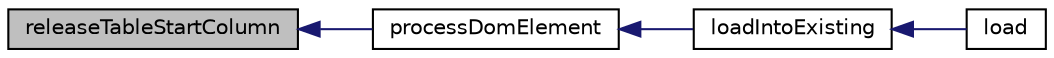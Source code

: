 digraph "releaseTableStartColumn"
{
  edge [fontname="Helvetica",fontsize="10",labelfontname="Helvetica",labelfontsize="10"];
  node [fontname="Helvetica",fontsize="10",shape=record];
  rankdir="LR";
  Node56 [label="releaseTableStartColumn",height=0.2,width=0.4,color="black", fillcolor="grey75", style="filled", fontcolor="black"];
  Node56 -> Node57 [dir="back",color="midnightblue",fontsize="10",style="solid",fontname="Helvetica"];
  Node57 [label="processDomElement",height=0.2,width=0.4,color="black", fillcolor="white", style="filled",URL="$class_p_h_p_excel___reader___h_t_m_l.html#a43e29ca349b548fd5c3750d782caac8e"];
  Node57 -> Node58 [dir="back",color="midnightblue",fontsize="10",style="solid",fontname="Helvetica"];
  Node58 [label="loadIntoExisting",height=0.2,width=0.4,color="black", fillcolor="white", style="filled",URL="$class_p_h_p_excel___reader___h_t_m_l.html#af6c531fcaf9c3c83abf91d6ac048b186"];
  Node58 -> Node59 [dir="back",color="midnightblue",fontsize="10",style="solid",fontname="Helvetica"];
  Node59 [label="load",height=0.2,width=0.4,color="black", fillcolor="white", style="filled",URL="$class_p_h_p_excel___reader___h_t_m_l.html#a138b94503ca4c44b510190c29d4f16fe"];
}
